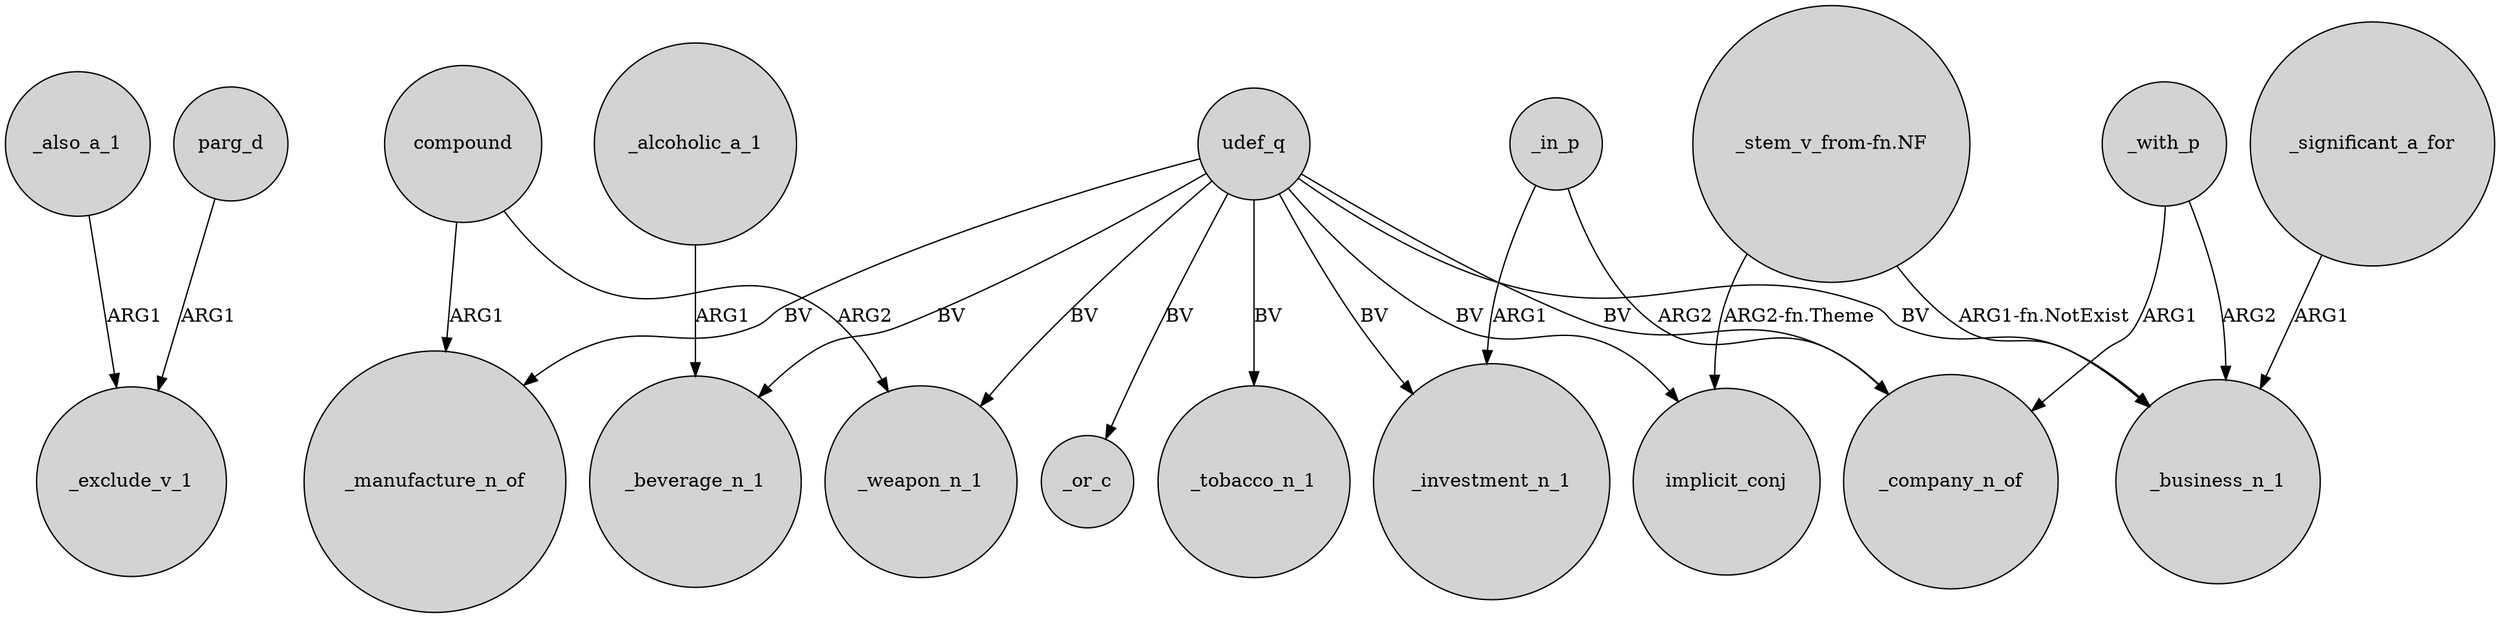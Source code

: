 digraph {
	node [shape=circle style=filled]
	_also_a_1 -> _exclude_v_1 [label=ARG1]
	udef_q -> _weapon_n_1 [label=BV]
	_with_p -> _company_n_of [label=ARG1]
	parg_d -> _exclude_v_1 [label=ARG1]
	"_stem_v_from-fn.NF" -> implicit_conj [label="ARG2-fn.Theme"]
	compound -> _manufacture_n_of [label=ARG1]
	udef_q -> _or_c [label=BV]
	udef_q -> implicit_conj [label=BV]
	_with_p -> _business_n_1 [label=ARG2]
	_in_p -> _company_n_of [label=ARG2]
	udef_q -> _manufacture_n_of [label=BV]
	udef_q -> _tobacco_n_1 [label=BV]
	udef_q -> _investment_n_1 [label=BV]
	udef_q -> _business_n_1 [label=BV]
	_significant_a_for -> _business_n_1 [label=ARG1]
	"_stem_v_from-fn.NF" -> _business_n_1 [label="ARG1-fn.NotExist"]
	compound -> _weapon_n_1 [label=ARG2]
	_alcoholic_a_1 -> _beverage_n_1 [label=ARG1]
	udef_q -> _company_n_of [label=BV]
	_in_p -> _investment_n_1 [label=ARG1]
	udef_q -> _beverage_n_1 [label=BV]
}
